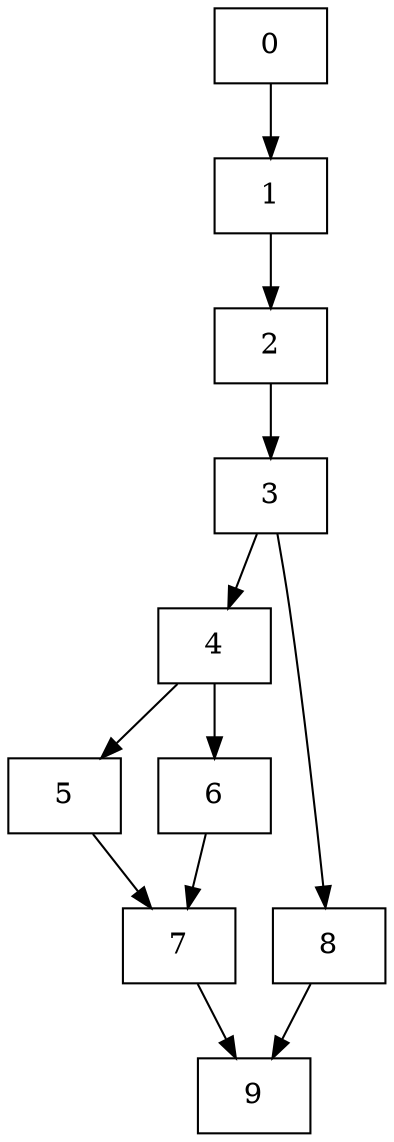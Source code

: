 digraph G {
  0 [shape=box, ];
  1 [shape=box, ];
  2 [shape=box, ];
  3 [shape=box, ];
  4 [shape=box, ];
  5 [shape=box, ];
  6 [shape=box, ];
  7 [shape=box, ];
  8 [shape=box, ];
  9 [shape=box, ];
  
  
  0 -> 1;
  1 -> 2;
  2 -> 3;
  3 -> 4;
  3 -> 8;
  4 -> 5;
  4 -> 6;
  5 -> 7;
  6 -> 7;
  7 -> 9;
  8 -> 9;
  
  }